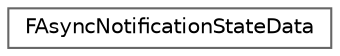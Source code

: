 digraph "Graphical Class Hierarchy"
{
 // INTERACTIVE_SVG=YES
 // LATEX_PDF_SIZE
  bgcolor="transparent";
  edge [fontname=Helvetica,fontsize=10,labelfontname=Helvetica,labelfontsize=10];
  node [fontname=Helvetica,fontsize=10,shape=box,height=0.2,width=0.4];
  rankdir="LR";
  Node0 [id="Node000000",label="FAsyncNotificationStateData",height=0.2,width=0.4,color="grey40", fillcolor="white", style="filled",URL="$d8/dfe/structFAsyncNotificationStateData.html",tooltip="Async Notification State data."];
}
